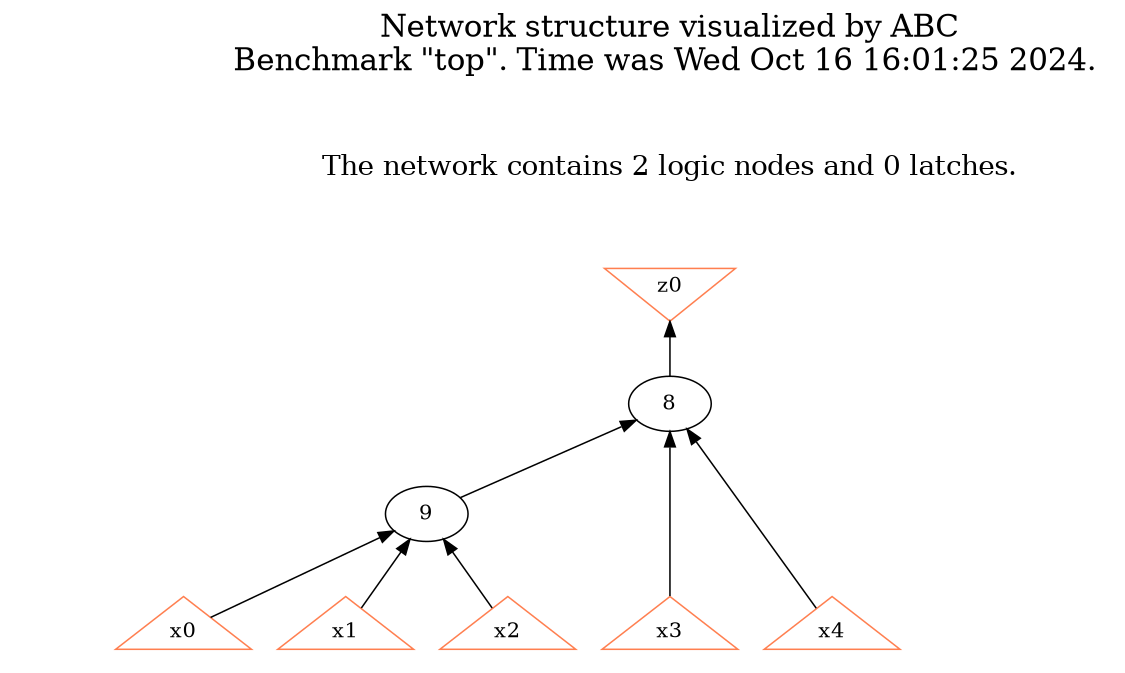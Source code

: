 # Network structure generated by ABC

digraph network {
size = "7.5,10";
center = true;
edge [dir = back];

{
  node [shape = plaintext];
  edge [style = invis];
  LevelTitle1 [label=""];
  LevelTitle2 [label=""];
  Level3 [label = ""];
  Level2 [label = ""];
  Level1 [label = ""];
  Level0 [label = ""];
  LevelTitle1 ->  LevelTitle2 ->  Level3 ->  Level2 ->  Level1 ->  Level0;
}

{
  rank = same;
  LevelTitle1;
  title1 [shape=plaintext,
          fontsize=20,
          fontname = "Times-Roman",
          label="Network structure visualized by ABC\nBenchmark \"top\". Time was Wed Oct 16 16:01:25 2024. "
         ];
}

{
  rank = same;
  LevelTitle2;
  title2 [shape=plaintext,
          fontsize=18,
          fontname = "Times-Roman",
          label="The network contains 2 logic nodes and 0 latches.\n"
         ];
}

{
  rank = same;
  Level3;
  Node6 [label = "z0", shape = invtriangle, color = coral, fillcolor = coral];
}

{
  rank = same;
  Level2;
  Node8 [label = "8\n", shape = ellipse];
}

{
  rank = same;
  Level1;
  Node9 [label = "9\n", shape = ellipse];
}

{
  rank = same;
  Level0;
  Node1 [label = "x0", shape = triangle, color = coral, fillcolor = coral];
  Node2 [label = "x1", shape = triangle, color = coral, fillcolor = coral];
  Node3 [label = "x2", shape = triangle, color = coral, fillcolor = coral];
  Node4 [label = "x3", shape = triangle, color = coral, fillcolor = coral];
  Node5 [label = "x4", shape = triangle, color = coral, fillcolor = coral];
}

title1 -> title2 [style = invis];
title2 -> Node6 [style = invis];
Node6 -> Node8 [style = solid];
Node8 -> Node9 [style = solid];
Node8 -> Node4 [style = solid];
Node8 -> Node5 [style = solid];
Node9 -> Node1 [style = solid];
Node9 -> Node2 [style = solid];
Node9 -> Node3 [style = solid];
}

